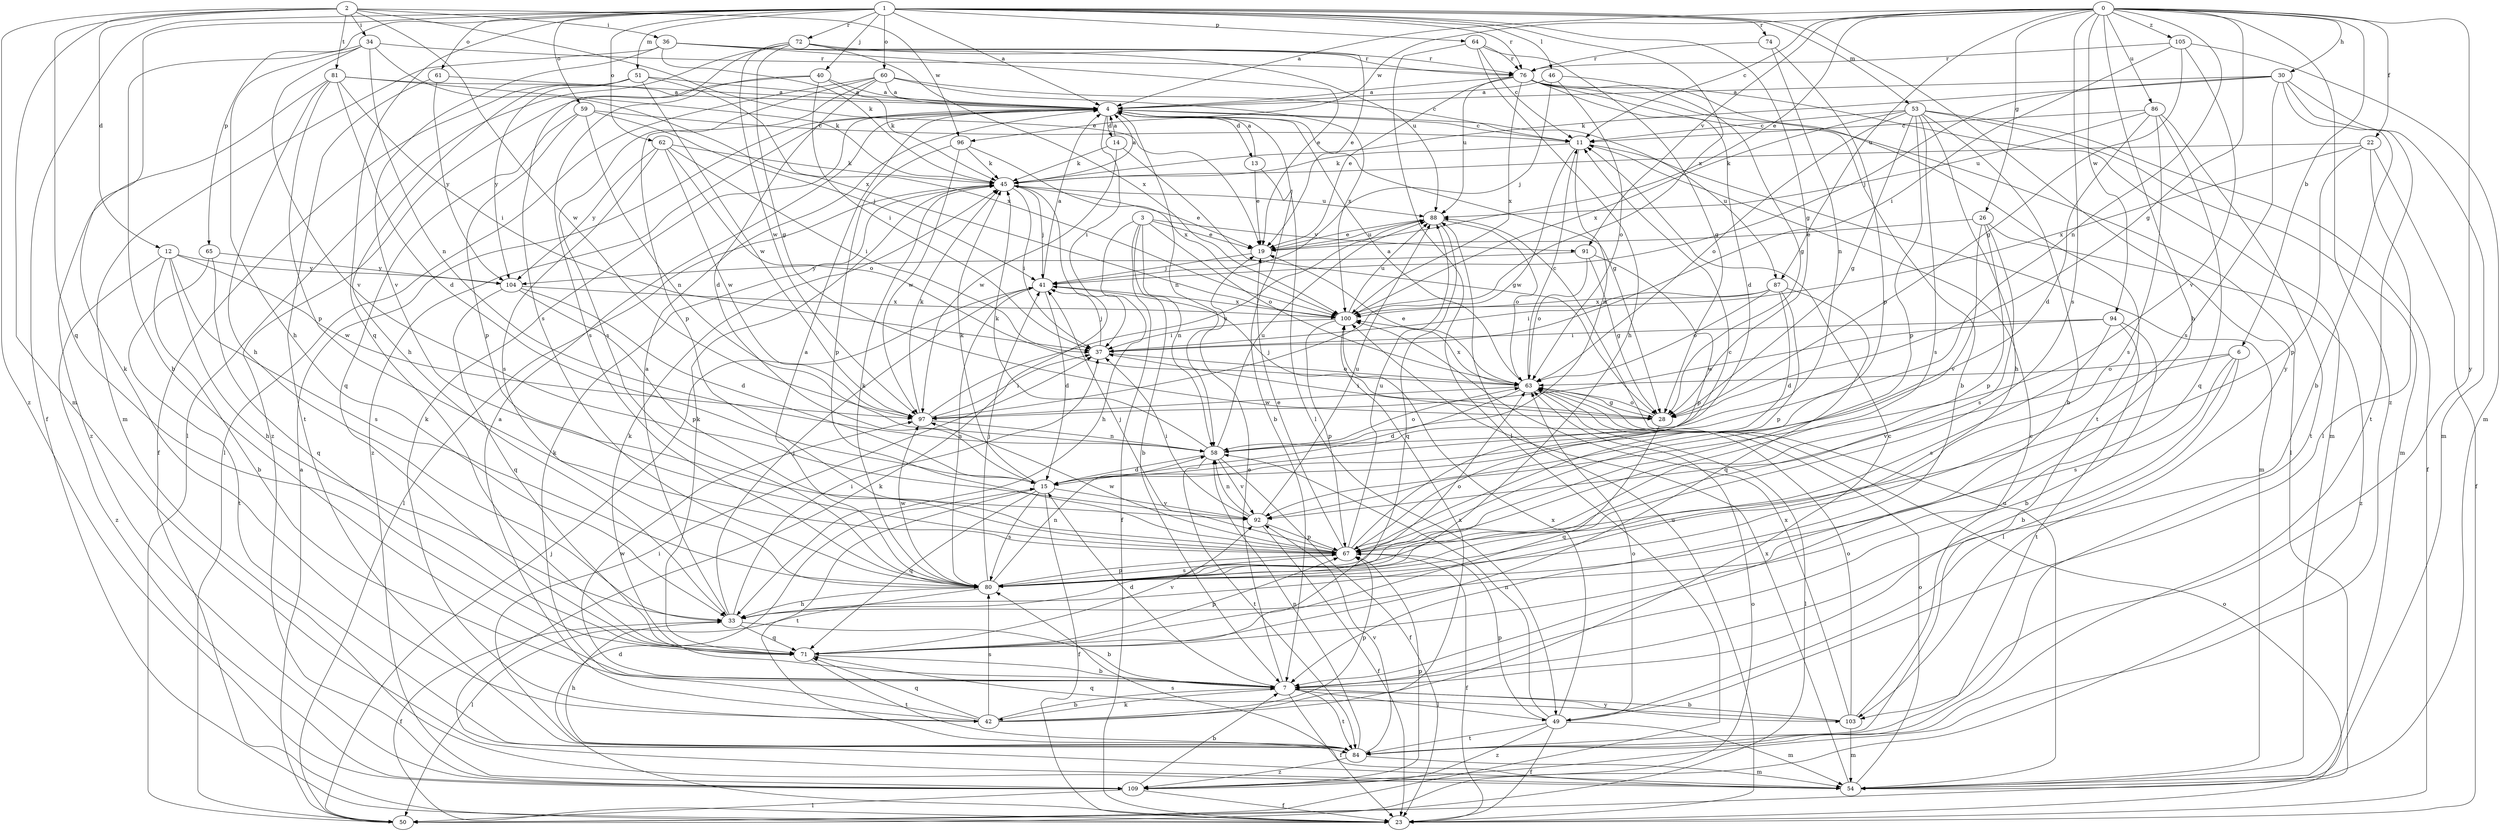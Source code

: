 strict digraph  {
0;
1;
2;
3;
4;
6;
7;
11;
12;
13;
14;
15;
19;
22;
23;
26;
28;
30;
33;
34;
36;
37;
40;
41;
42;
45;
46;
49;
50;
51;
53;
54;
58;
59;
60;
61;
62;
63;
64;
65;
67;
71;
72;
74;
76;
80;
81;
84;
86;
87;
88;
91;
92;
94;
96;
97;
100;
103;
104;
105;
109;
0 -> 4  [label=a];
0 -> 6  [label=b];
0 -> 11  [label=c];
0 -> 19  [label=e];
0 -> 22  [label=f];
0 -> 26  [label=g];
0 -> 28  [label=g];
0 -> 30  [label=h];
0 -> 33  [label=h];
0 -> 58  [label=n];
0 -> 80  [label=s];
0 -> 86  [label=u];
0 -> 87  [label=u];
0 -> 91  [label=v];
0 -> 94  [label=w];
0 -> 96  [label=w];
0 -> 103  [label=y];
0 -> 105  [label=z];
0 -> 109  [label=z];
1 -> 4  [label=a];
1 -> 23  [label=f];
1 -> 28  [label=g];
1 -> 40  [label=j];
1 -> 42  [label=k];
1 -> 46  [label=l];
1 -> 51  [label=m];
1 -> 53  [label=m];
1 -> 59  [label=o];
1 -> 60  [label=o];
1 -> 61  [label=o];
1 -> 62  [label=o];
1 -> 64  [label=p];
1 -> 65  [label=p];
1 -> 71  [label=q];
1 -> 72  [label=r];
1 -> 74  [label=r];
1 -> 76  [label=r];
1 -> 100  [label=x];
1 -> 103  [label=y];
2 -> 12  [label=d];
2 -> 19  [label=e];
2 -> 34  [label=i];
2 -> 36  [label=i];
2 -> 54  [label=m];
2 -> 71  [label=q];
2 -> 81  [label=t];
2 -> 96  [label=w];
2 -> 97  [label=w];
2 -> 109  [label=z];
3 -> 7  [label=b];
3 -> 19  [label=e];
3 -> 23  [label=f];
3 -> 33  [label=h];
3 -> 58  [label=n];
3 -> 63  [label=o];
3 -> 91  [label=v];
4 -> 11  [label=c];
4 -> 13  [label=d];
4 -> 14  [label=d];
4 -> 28  [label=g];
4 -> 37  [label=i];
4 -> 42  [label=k];
4 -> 49  [label=l];
4 -> 58  [label=n];
4 -> 87  [label=u];
4 -> 109  [label=z];
6 -> 7  [label=b];
6 -> 49  [label=l];
6 -> 63  [label=o];
6 -> 80  [label=s];
6 -> 92  [label=v];
7 -> 15  [label=d];
7 -> 19  [label=e];
7 -> 23  [label=f];
7 -> 42  [label=k];
7 -> 45  [label=k];
7 -> 49  [label=l];
7 -> 84  [label=t];
7 -> 97  [label=w];
7 -> 103  [label=y];
11 -> 45  [label=k];
11 -> 54  [label=m];
11 -> 58  [label=n];
11 -> 97  [label=w];
12 -> 7  [label=b];
12 -> 33  [label=h];
12 -> 80  [label=s];
12 -> 97  [label=w];
12 -> 104  [label=y];
12 -> 109  [label=z];
13 -> 4  [label=a];
13 -> 7  [label=b];
13 -> 19  [label=e];
14 -> 4  [label=a];
14 -> 28  [label=g];
14 -> 45  [label=k];
14 -> 97  [label=w];
15 -> 23  [label=f];
15 -> 45  [label=k];
15 -> 71  [label=q];
15 -> 80  [label=s];
15 -> 84  [label=t];
15 -> 92  [label=v];
19 -> 41  [label=j];
19 -> 88  [label=u];
22 -> 23  [label=f];
22 -> 45  [label=k];
22 -> 49  [label=l];
22 -> 67  [label=p];
22 -> 100  [label=x];
23 -> 15  [label=d];
23 -> 63  [label=o];
23 -> 88  [label=u];
26 -> 19  [label=e];
26 -> 67  [label=p];
26 -> 80  [label=s];
26 -> 92  [label=v];
26 -> 109  [label=z];
28 -> 37  [label=i];
28 -> 41  [label=j];
28 -> 63  [label=o];
28 -> 71  [label=q];
30 -> 4  [label=a];
30 -> 7  [label=b];
30 -> 41  [label=j];
30 -> 45  [label=k];
30 -> 54  [label=m];
30 -> 80  [label=s];
30 -> 84  [label=t];
33 -> 4  [label=a];
33 -> 7  [label=b];
33 -> 23  [label=f];
33 -> 37  [label=i];
33 -> 41  [label=j];
33 -> 71  [label=q];
34 -> 7  [label=b];
34 -> 33  [label=h];
34 -> 58  [label=n];
34 -> 76  [label=r];
34 -> 92  [label=v];
34 -> 100  [label=x];
36 -> 19  [label=e];
36 -> 45  [label=k];
36 -> 54  [label=m];
36 -> 76  [label=r];
36 -> 88  [label=u];
36 -> 92  [label=v];
37 -> 41  [label=j];
37 -> 63  [label=o];
40 -> 4  [label=a];
40 -> 37  [label=i];
40 -> 45  [label=k];
40 -> 80  [label=s];
40 -> 109  [label=z];
41 -> 4  [label=a];
41 -> 15  [label=d];
41 -> 80  [label=s];
41 -> 100  [label=x];
42 -> 4  [label=a];
42 -> 7  [label=b];
42 -> 11  [label=c];
42 -> 45  [label=k];
42 -> 67  [label=p];
42 -> 71  [label=q];
42 -> 80  [label=s];
42 -> 100  [label=x];
45 -> 4  [label=a];
45 -> 19  [label=e];
45 -> 37  [label=i];
45 -> 41  [label=j];
45 -> 50  [label=l];
45 -> 88  [label=u];
46 -> 4  [label=a];
46 -> 28  [label=g];
46 -> 41  [label=j];
46 -> 63  [label=o];
49 -> 23  [label=f];
49 -> 54  [label=m];
49 -> 58  [label=n];
49 -> 63  [label=o];
49 -> 67  [label=p];
49 -> 84  [label=t];
49 -> 100  [label=x];
49 -> 109  [label=z];
50 -> 4  [label=a];
50 -> 41  [label=j];
50 -> 63  [label=o];
51 -> 4  [label=a];
51 -> 23  [label=f];
51 -> 33  [label=h];
51 -> 97  [label=w];
51 -> 100  [label=x];
51 -> 104  [label=y];
53 -> 7  [label=b];
53 -> 11  [label=c];
53 -> 23  [label=f];
53 -> 28  [label=g];
53 -> 33  [label=h];
53 -> 54  [label=m];
53 -> 63  [label=o];
53 -> 67  [label=p];
53 -> 80  [label=s];
53 -> 100  [label=x];
54 -> 45  [label=k];
54 -> 63  [label=o];
54 -> 80  [label=s];
54 -> 88  [label=u];
54 -> 100  [label=x];
58 -> 15  [label=d];
58 -> 23  [label=f];
58 -> 45  [label=k];
58 -> 63  [label=o];
58 -> 84  [label=t];
58 -> 88  [label=u];
58 -> 92  [label=v];
59 -> 11  [label=c];
59 -> 41  [label=j];
59 -> 58  [label=n];
59 -> 67  [label=p];
59 -> 71  [label=q];
60 -> 4  [label=a];
60 -> 11  [label=c];
60 -> 15  [label=d];
60 -> 50  [label=l];
60 -> 67  [label=p];
60 -> 80  [label=s];
60 -> 100  [label=x];
61 -> 4  [label=a];
61 -> 84  [label=t];
61 -> 104  [label=y];
62 -> 37  [label=i];
62 -> 45  [label=k];
62 -> 63  [label=o];
62 -> 80  [label=s];
62 -> 97  [label=w];
62 -> 104  [label=y];
63 -> 4  [label=a];
63 -> 11  [label=c];
63 -> 15  [label=d];
63 -> 19  [label=e];
63 -> 28  [label=g];
63 -> 50  [label=l];
63 -> 97  [label=w];
63 -> 100  [label=x];
64 -> 11  [label=c];
64 -> 28  [label=g];
64 -> 33  [label=h];
64 -> 50  [label=l];
64 -> 76  [label=r];
65 -> 71  [label=q];
65 -> 84  [label=t];
65 -> 104  [label=y];
67 -> 11  [label=c];
67 -> 19  [label=e];
67 -> 23  [label=f];
67 -> 41  [label=j];
67 -> 80  [label=s];
67 -> 88  [label=u];
67 -> 97  [label=w];
71 -> 7  [label=b];
71 -> 45  [label=k];
71 -> 67  [label=p];
71 -> 84  [label=t];
71 -> 92  [label=v];
72 -> 19  [label=e];
72 -> 28  [label=g];
72 -> 50  [label=l];
72 -> 76  [label=r];
72 -> 80  [label=s];
72 -> 97  [label=w];
72 -> 100  [label=x];
74 -> 58  [label=n];
74 -> 67  [label=p];
74 -> 76  [label=r];
76 -> 4  [label=a];
76 -> 7  [label=b];
76 -> 15  [label=d];
76 -> 19  [label=e];
76 -> 50  [label=l];
76 -> 54  [label=m];
76 -> 84  [label=t];
76 -> 88  [label=u];
76 -> 100  [label=x];
80 -> 4  [label=a];
80 -> 33  [label=h];
80 -> 41  [label=j];
80 -> 45  [label=k];
80 -> 50  [label=l];
80 -> 58  [label=n];
80 -> 63  [label=o];
80 -> 67  [label=p];
80 -> 97  [label=w];
81 -> 4  [label=a];
81 -> 15  [label=d];
81 -> 33  [label=h];
81 -> 37  [label=i];
81 -> 45  [label=k];
81 -> 67  [label=p];
81 -> 109  [label=z];
84 -> 33  [label=h];
84 -> 37  [label=i];
84 -> 54  [label=m];
84 -> 58  [label=n];
84 -> 92  [label=v];
84 -> 109  [label=z];
86 -> 11  [label=c];
86 -> 15  [label=d];
86 -> 71  [label=q];
86 -> 80  [label=s];
86 -> 84  [label=t];
86 -> 88  [label=u];
87 -> 15  [label=d];
87 -> 37  [label=i];
87 -> 63  [label=o];
87 -> 67  [label=p];
87 -> 71  [label=q];
87 -> 100  [label=x];
88 -> 19  [label=e];
88 -> 63  [label=o];
88 -> 71  [label=q];
91 -> 28  [label=g];
91 -> 63  [label=o];
91 -> 67  [label=p];
91 -> 104  [label=y];
92 -> 23  [label=f];
92 -> 37  [label=i];
92 -> 58  [label=n];
92 -> 67  [label=p];
92 -> 88  [label=u];
94 -> 7  [label=b];
94 -> 37  [label=i];
94 -> 80  [label=s];
94 -> 84  [label=t];
94 -> 97  [label=w];
96 -> 45  [label=k];
96 -> 67  [label=p];
96 -> 97  [label=w];
96 -> 100  [label=x];
97 -> 37  [label=i];
97 -> 45  [label=k];
97 -> 58  [label=n];
97 -> 88  [label=u];
100 -> 37  [label=i];
100 -> 67  [label=p];
100 -> 88  [label=u];
103 -> 7  [label=b];
103 -> 11  [label=c];
103 -> 54  [label=m];
103 -> 63  [label=o];
103 -> 71  [label=q];
103 -> 100  [label=x];
104 -> 15  [label=d];
104 -> 67  [label=p];
104 -> 71  [label=q];
104 -> 100  [label=x];
105 -> 28  [label=g];
105 -> 37  [label=i];
105 -> 54  [label=m];
105 -> 76  [label=r];
105 -> 92  [label=v];
109 -> 7  [label=b];
109 -> 23  [label=f];
109 -> 50  [label=l];
109 -> 67  [label=p];
}
